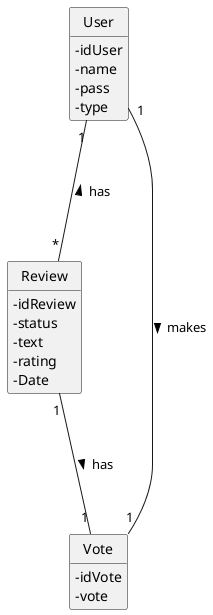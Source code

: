 @startuml
'https://plantuml.com/class-diagram
hide circle
skinparam classAttributeIconSize 0
hide methods

class User {
    - idUser
    - name
    - pass
    - type
}

class Review {
    - idReview
    - status
    - text
    - rating
    - Date
}

class Vote {
    - idVote
    - vote
}

User "1" --- "*" Review:  has <
Review "1" --- "1" Vote: has >
User "1" --- "1" Vote: makes >


@enduml
